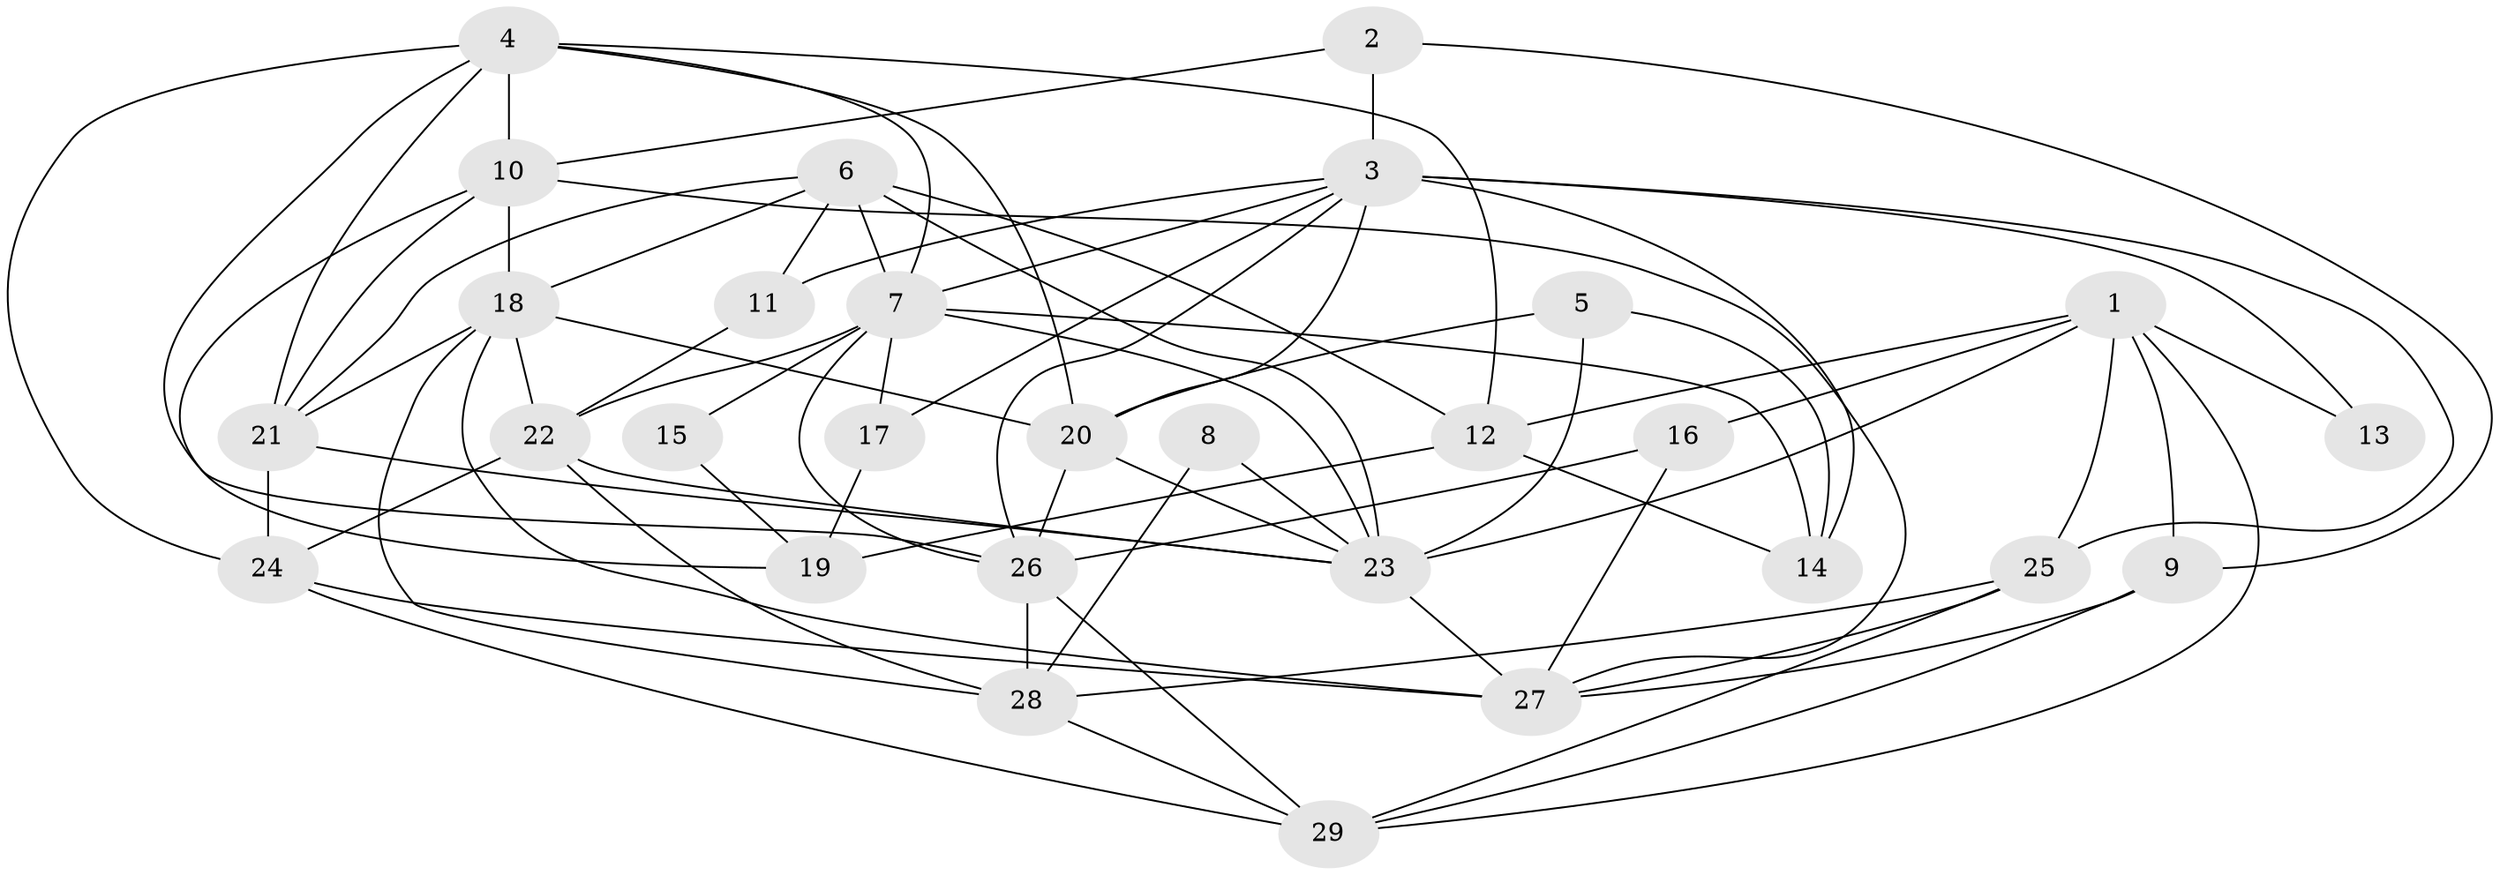 // original degree distribution, {5: 0.3157894736842105, 4: 0.22807017543859648, 2: 0.12280701754385964, 3: 0.2631578947368421, 6: 0.03508771929824561, 7: 0.017543859649122806, 8: 0.017543859649122806}
// Generated by graph-tools (version 1.1) at 2025/26/03/09/25 03:26:10]
// undirected, 29 vertices, 76 edges
graph export_dot {
graph [start="1"]
  node [color=gray90,style=filled];
  1;
  2;
  3;
  4;
  5;
  6;
  7;
  8;
  9;
  10;
  11;
  12;
  13;
  14;
  15;
  16;
  17;
  18;
  19;
  20;
  21;
  22;
  23;
  24;
  25;
  26;
  27;
  28;
  29;
  1 -- 9 [weight=1.0];
  1 -- 12 [weight=1.0];
  1 -- 13 [weight=1.0];
  1 -- 16 [weight=1.0];
  1 -- 23 [weight=2.0];
  1 -- 25 [weight=1.0];
  1 -- 29 [weight=1.0];
  2 -- 3 [weight=1.0];
  2 -- 9 [weight=1.0];
  2 -- 10 [weight=1.0];
  3 -- 7 [weight=1.0];
  3 -- 11 [weight=1.0];
  3 -- 13 [weight=1.0];
  3 -- 14 [weight=1.0];
  3 -- 17 [weight=1.0];
  3 -- 20 [weight=1.0];
  3 -- 25 [weight=1.0];
  3 -- 26 [weight=1.0];
  4 -- 7 [weight=1.0];
  4 -- 10 [weight=1.0];
  4 -- 12 [weight=1.0];
  4 -- 20 [weight=1.0];
  4 -- 21 [weight=1.0];
  4 -- 24 [weight=1.0];
  4 -- 26 [weight=1.0];
  5 -- 14 [weight=1.0];
  5 -- 20 [weight=1.0];
  5 -- 23 [weight=1.0];
  6 -- 7 [weight=1.0];
  6 -- 11 [weight=1.0];
  6 -- 12 [weight=1.0];
  6 -- 18 [weight=1.0];
  6 -- 21 [weight=1.0];
  6 -- 23 [weight=3.0];
  7 -- 14 [weight=1.0];
  7 -- 15 [weight=1.0];
  7 -- 17 [weight=1.0];
  7 -- 22 [weight=1.0];
  7 -- 23 [weight=1.0];
  7 -- 26 [weight=1.0];
  8 -- 23 [weight=1.0];
  8 -- 28 [weight=1.0];
  9 -- 27 [weight=1.0];
  9 -- 29 [weight=1.0];
  10 -- 18 [weight=1.0];
  10 -- 19 [weight=1.0];
  10 -- 21 [weight=1.0];
  10 -- 27 [weight=1.0];
  11 -- 22 [weight=1.0];
  12 -- 14 [weight=1.0];
  12 -- 19 [weight=1.0];
  15 -- 19 [weight=1.0];
  16 -- 26 [weight=1.0];
  16 -- 27 [weight=1.0];
  17 -- 19 [weight=1.0];
  18 -- 20 [weight=1.0];
  18 -- 21 [weight=1.0];
  18 -- 22 [weight=1.0];
  18 -- 27 [weight=1.0];
  18 -- 28 [weight=2.0];
  20 -- 23 [weight=1.0];
  20 -- 26 [weight=1.0];
  21 -- 23 [weight=1.0];
  21 -- 24 [weight=1.0];
  22 -- 23 [weight=1.0];
  22 -- 24 [weight=1.0];
  22 -- 28 [weight=1.0];
  23 -- 27 [weight=1.0];
  24 -- 27 [weight=2.0];
  24 -- 29 [weight=1.0];
  25 -- 27 [weight=1.0];
  25 -- 28 [weight=1.0];
  25 -- 29 [weight=1.0];
  26 -- 28 [weight=1.0];
  26 -- 29 [weight=1.0];
  28 -- 29 [weight=1.0];
}
